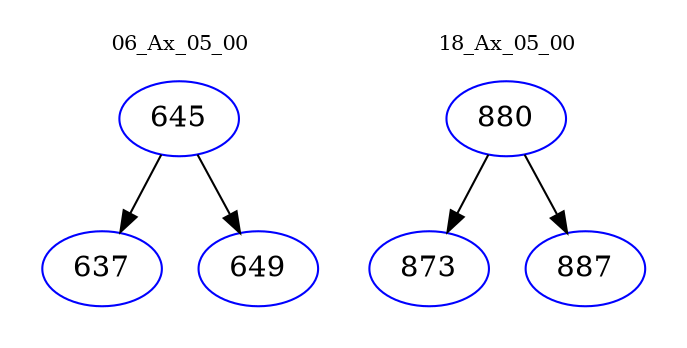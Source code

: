 digraph{
subgraph cluster_0 {
color = white
label = "06_Ax_05_00";
fontsize=10;
T0_645 [label="645", color="blue"]
T0_645 -> T0_637 [color="black"]
T0_637 [label="637", color="blue"]
T0_645 -> T0_649 [color="black"]
T0_649 [label="649", color="blue"]
}
subgraph cluster_1 {
color = white
label = "18_Ax_05_00";
fontsize=10;
T1_880 [label="880", color="blue"]
T1_880 -> T1_873 [color="black"]
T1_873 [label="873", color="blue"]
T1_880 -> T1_887 [color="black"]
T1_887 [label="887", color="blue"]
}
}
